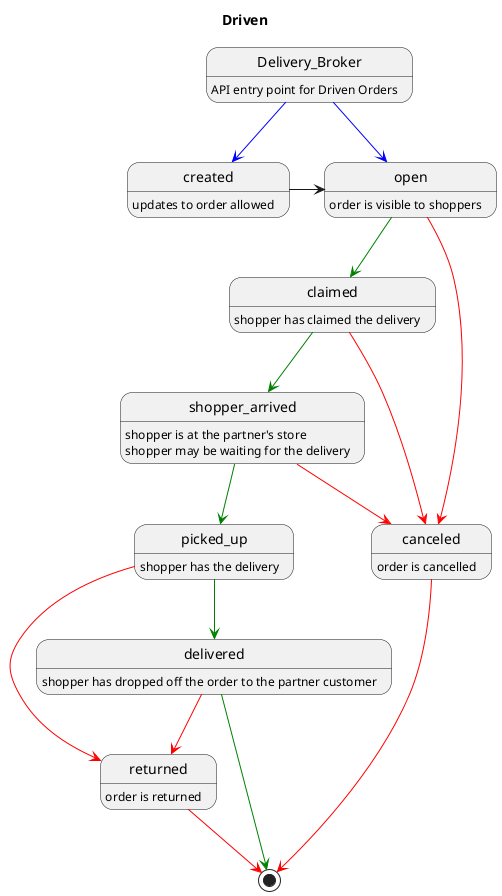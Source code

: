 @startuml Driven
title Driven
Delivery_Broker : API entry point for Driven Orders

Delivery_Broker -[#blue]-> created
created : updates to order allowed
created -> open

Delivery_Broker -[#blue]-> open
open : order is visible to shoppers

open -[#green]-> claimed
claimed : shopper has claimed the delivery 

claimed -[#green]-> shopper_arrived
shopper_arrived : shopper is at the partner's store
shopper_arrived : shopper may be waiting for the delivery

shopper_arrived -[#green]-> picked_up
picked_up : shopper has the delivery

picked_up -[#green]-> delivered
delivered : shopper has dropped off the order to the partner customer

picked_up -[#red]-> returned
delivered -[#red]-> returned
returned : order is returned

open -[#red]-> canceled
claimed -[#red]-> canceled
shopper_arrived -[#red]-> canceled
canceled : order is cancelled

canceled -[#red]-> [*]
returned -[#red]-> [*]
delivered -[#green]-> [*]
@enduml